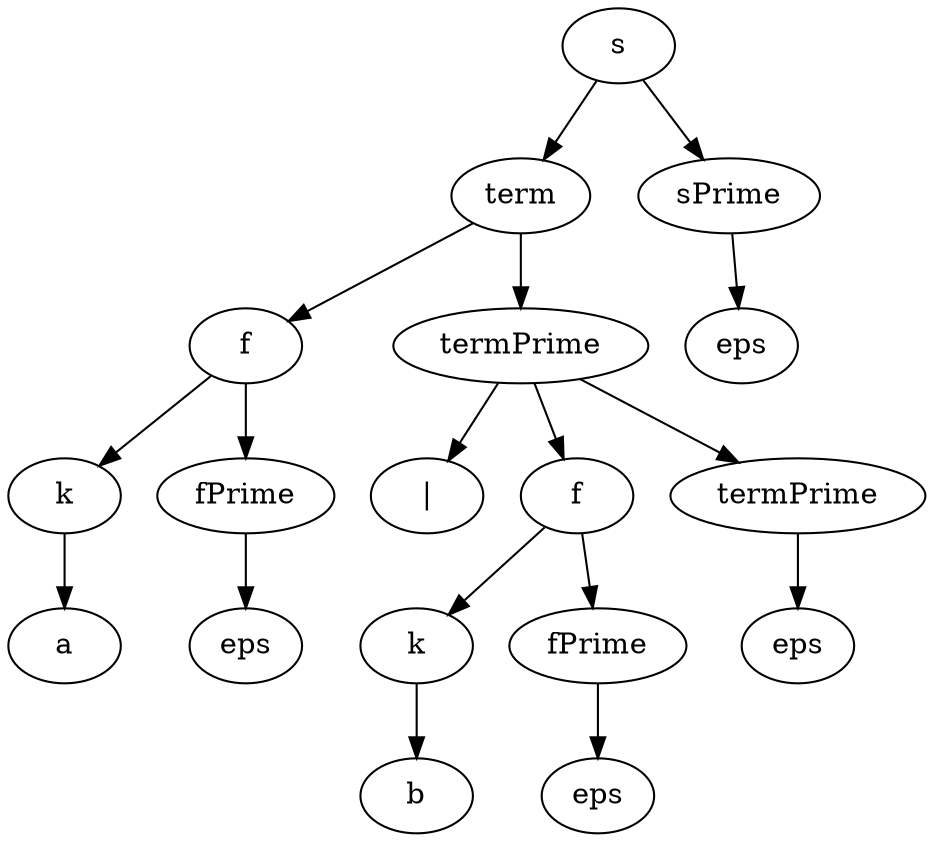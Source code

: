 digraph {	0[label = "s"]
	1[label = "term"]
	0 -> 1
	2[label = "f"]
	1 -> 2
	3[label = "k"]
	2 -> 3
	4[label = "a"]
	3 -> 4
	5[label = "fPrime"]
	2 -> 5
	6[label = "eps"]
	5 -> 6
	7[label = "termPrime"]
	1 -> 7
	8[label = "|"]
	7 -> 8
	9[label = "f"]
	7 -> 9
	10[label = "k"]
	9 -> 10
	11[label = "b"]
	10 -> 11
	12[label = "fPrime"]
	9 -> 12
	13[label = "eps"]
	12 -> 13
	14[label = "termPrime"]
	7 -> 14
	15[label = "eps"]
	14 -> 15
	16[label = "sPrime"]
	0 -> 16
	17[label = "eps"]
	16 -> 17
}